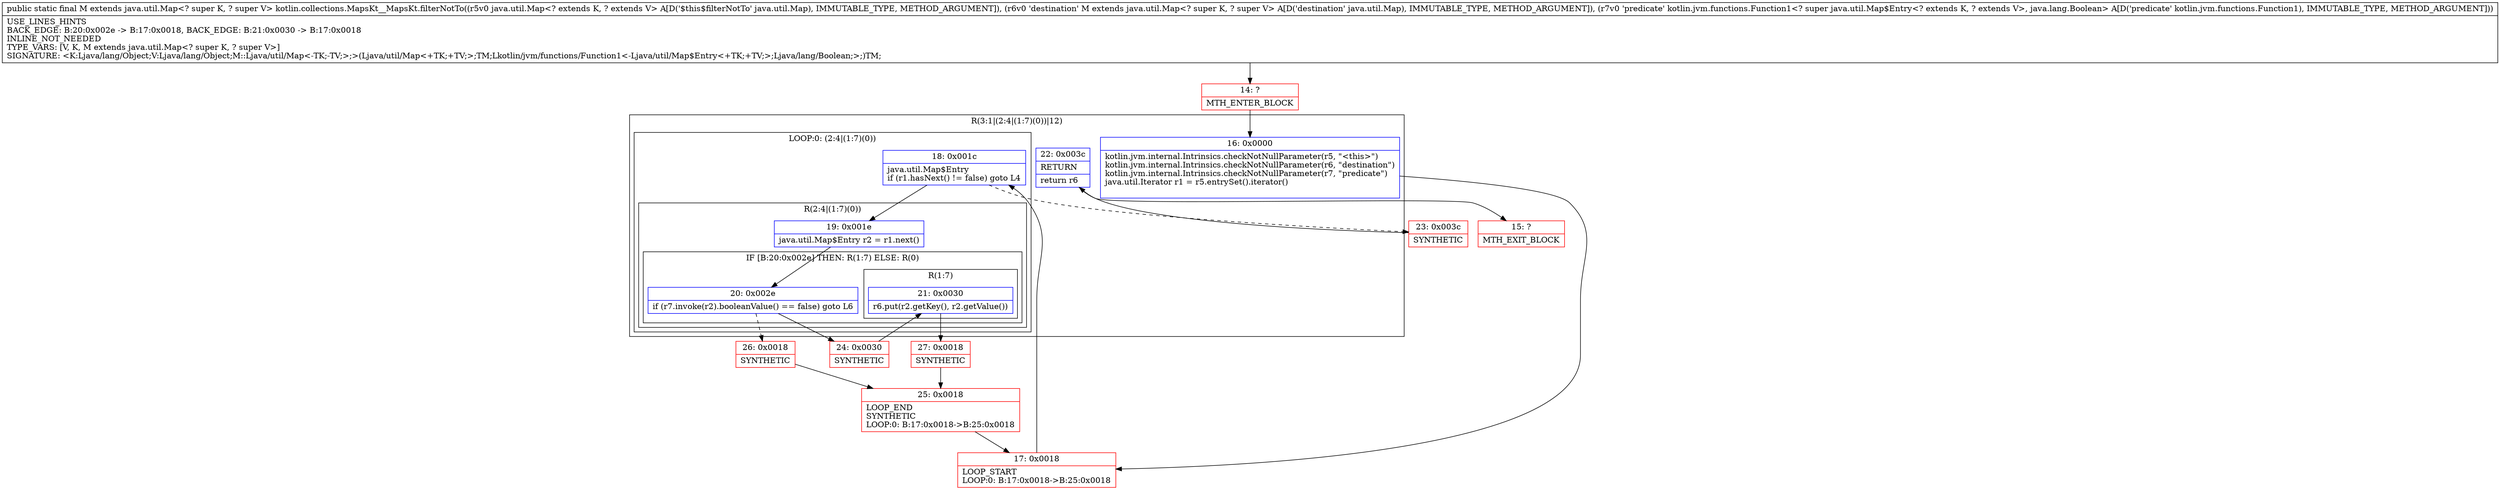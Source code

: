 digraph "CFG forkotlin.collections.MapsKt__MapsKt.filterNotTo(Ljava\/util\/Map;Ljava\/util\/Map;Lkotlin\/jvm\/functions\/Function1;)Ljava\/util\/Map;" {
subgraph cluster_Region_2019419489 {
label = "R(3:1|(2:4|(1:7)(0))|12)";
node [shape=record,color=blue];
Node_16 [shape=record,label="{16\:\ 0x0000|kotlin.jvm.internal.Intrinsics.checkNotNullParameter(r5, \"\<this\>\")\lkotlin.jvm.internal.Intrinsics.checkNotNullParameter(r6, \"destination\")\lkotlin.jvm.internal.Intrinsics.checkNotNullParameter(r7, \"predicate\")\ljava.util.Iterator r1 = r5.entrySet().iterator()\l\l}"];
subgraph cluster_LoopRegion_143668254 {
label = "LOOP:0: (2:4|(1:7)(0))";
node [shape=record,color=blue];
Node_18 [shape=record,label="{18\:\ 0x001c|java.util.Map$Entry \lif (r1.hasNext() != false) goto L4\l}"];
subgraph cluster_Region_657711160 {
label = "R(2:4|(1:7)(0))";
node [shape=record,color=blue];
Node_19 [shape=record,label="{19\:\ 0x001e|java.util.Map$Entry r2 = r1.next()\l}"];
subgraph cluster_IfRegion_167217240 {
label = "IF [B:20:0x002e] THEN: R(1:7) ELSE: R(0)";
node [shape=record,color=blue];
Node_20 [shape=record,label="{20\:\ 0x002e|if (r7.invoke(r2).booleanValue() == false) goto L6\l}"];
subgraph cluster_Region_504759018 {
label = "R(1:7)";
node [shape=record,color=blue];
Node_21 [shape=record,label="{21\:\ 0x0030|r6.put(r2.getKey(), r2.getValue())\l}"];
}
subgraph cluster_Region_389019122 {
label = "R(0)";
node [shape=record,color=blue];
}
}
}
}
Node_22 [shape=record,label="{22\:\ 0x003c|RETURN\l|return r6\l}"];
}
Node_14 [shape=record,color=red,label="{14\:\ ?|MTH_ENTER_BLOCK\l}"];
Node_17 [shape=record,color=red,label="{17\:\ 0x0018|LOOP_START\lLOOP:0: B:17:0x0018\-\>B:25:0x0018\l}"];
Node_24 [shape=record,color=red,label="{24\:\ 0x0030|SYNTHETIC\l}"];
Node_27 [shape=record,color=red,label="{27\:\ 0x0018|SYNTHETIC\l}"];
Node_25 [shape=record,color=red,label="{25\:\ 0x0018|LOOP_END\lSYNTHETIC\lLOOP:0: B:17:0x0018\-\>B:25:0x0018\l}"];
Node_26 [shape=record,color=red,label="{26\:\ 0x0018|SYNTHETIC\l}"];
Node_23 [shape=record,color=red,label="{23\:\ 0x003c|SYNTHETIC\l}"];
Node_15 [shape=record,color=red,label="{15\:\ ?|MTH_EXIT_BLOCK\l}"];
MethodNode[shape=record,label="{public static final M extends java.util.Map\<? super K, ? super V\> kotlin.collections.MapsKt__MapsKt.filterNotTo((r5v0 java.util.Map\<? extends K, ? extends V\> A[D('$this$filterNotTo' java.util.Map), IMMUTABLE_TYPE, METHOD_ARGUMENT]), (r6v0 'destination' M extends java.util.Map\<? super K, ? super V\> A[D('destination' java.util.Map), IMMUTABLE_TYPE, METHOD_ARGUMENT]), (r7v0 'predicate' kotlin.jvm.functions.Function1\<? super java.util.Map$Entry\<? extends K, ? extends V\>, java.lang.Boolean\> A[D('predicate' kotlin.jvm.functions.Function1), IMMUTABLE_TYPE, METHOD_ARGUMENT]))  | USE_LINES_HINTS\lBACK_EDGE: B:20:0x002e \-\> B:17:0x0018, BACK_EDGE: B:21:0x0030 \-\> B:17:0x0018\lINLINE_NOT_NEEDED\lTYPE_VARS: [V, K, M extends java.util.Map\<? super K, ? super V\>]\lSIGNATURE: \<K:Ljava\/lang\/Object;V:Ljava\/lang\/Object;M::Ljava\/util\/Map\<\-TK;\-TV;\>;\>(Ljava\/util\/Map\<+TK;+TV;\>;TM;Lkotlin\/jvm\/functions\/Function1\<\-Ljava\/util\/Map$Entry\<+TK;+TV;\>;Ljava\/lang\/Boolean;\>;)TM;\l}"];
MethodNode -> Node_14;Node_16 -> Node_17;
Node_18 -> Node_19;
Node_18 -> Node_23[style=dashed];
Node_19 -> Node_20;
Node_20 -> Node_24;
Node_20 -> Node_26[style=dashed];
Node_21 -> Node_27;
Node_22 -> Node_15;
Node_14 -> Node_16;
Node_17 -> Node_18;
Node_24 -> Node_21;
Node_27 -> Node_25;
Node_25 -> Node_17;
Node_26 -> Node_25;
Node_23 -> Node_22;
}

